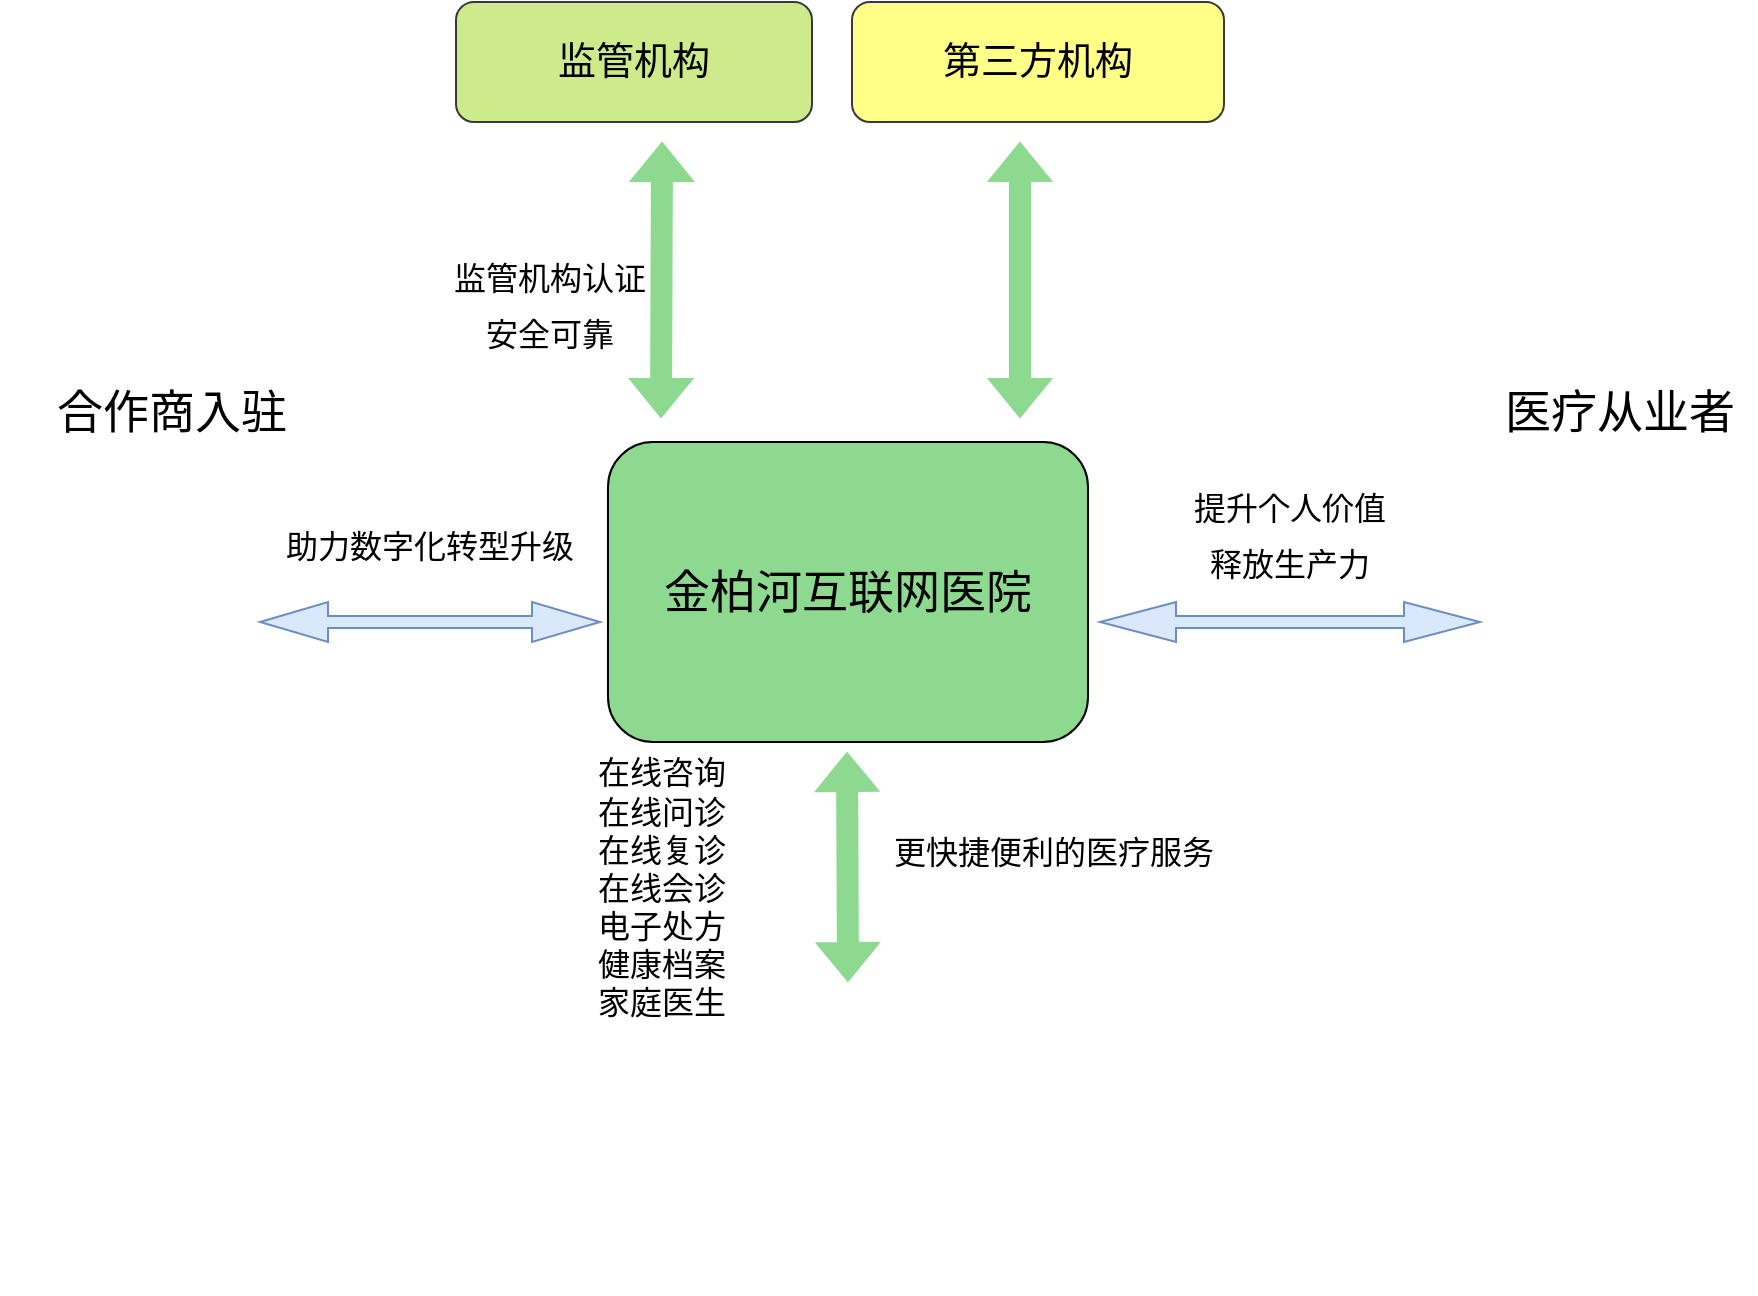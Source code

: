 <mxfile version="20.1.3" type="github">
  <diagram id="897C7ZxnjxDklEcfM_nH" name="第 1 页">
    <mxGraphModel dx="1422" dy="762" grid="1" gridSize="10" guides="1" tooltips="1" connect="1" arrows="1" fold="1" page="1" pageScale="1" pageWidth="827" pageHeight="1169" math="0" shadow="0">
      <root>
        <mxCell id="0" />
        <mxCell id="1" parent="0" />
        <mxCell id="AHRhEWRI0PKgLRRRAJqj-6" value="金柏河互联网医院" style="rounded=1;whiteSpace=wrap;html=1;fontSize=23;fillColor=#8DD990;" vertex="1" parent="1">
          <mxGeometry x="414" y="270" width="240" height="150" as="geometry" />
        </mxCell>
        <mxCell id="AHRhEWRI0PKgLRRRAJqj-8" value="" style="shape=image;html=1;verticalAlign=top;verticalLabelPosition=bottom;labelBackgroundColor=#ffffff;imageAspect=0;aspect=fixed;image=https://cdn3.iconfinder.com/data/icons/clinical-3/96/medicine_1-128.png;fontSize=23;fillColor=#8DD990;" vertex="1" parent="1">
          <mxGeometry x="110" y="281" width="128" height="128" as="geometry" />
        </mxCell>
        <mxCell id="AHRhEWRI0PKgLRRRAJqj-11" value="合作商入驻" style="text;html=1;strokeColor=none;fillColor=none;align=center;verticalAlign=middle;whiteSpace=wrap;rounded=0;fontSize=23;" vertex="1" parent="1">
          <mxGeometry x="132" y="240" width="128" height="30" as="geometry" />
        </mxCell>
        <mxCell id="AHRhEWRI0PKgLRRRAJqj-14" value="&lt;font style=&quot;font-size: 16px;&quot;&gt;助力数字化转型升级&lt;/font&gt;" style="text;html=1;strokeColor=none;fillColor=none;align=center;verticalAlign=middle;whiteSpace=wrap;rounded=0;fontSize=23;" vertex="1" parent="1">
          <mxGeometry x="210" y="300" width="230" height="40" as="geometry" />
        </mxCell>
        <mxCell id="AHRhEWRI0PKgLRRRAJqj-16" value="" style="shape=image;html=1;verticalAlign=top;verticalLabelPosition=bottom;labelBackgroundColor=#ffffff;imageAspect=0;aspect=fixed;image=https://cdn2.iconfinder.com/data/icons/coronavirus-innovicons-color/128/call-doctor-coronavirus-smartphone-128.png;fontSize=16;fillColor=#8DD990;" vertex="1" parent="1">
          <mxGeometry x="860" y="281" width="128" height="128" as="geometry" />
        </mxCell>
        <mxCell id="AHRhEWRI0PKgLRRRAJqj-18" value="&lt;span style=&quot;font-size: 16px;&quot;&gt;提升个人价值&lt;br&gt;&lt;/span&gt;&lt;font style=&quot;font-size: 16px;&quot;&gt;释放生产力&lt;/font&gt;" style="text;html=1;strokeColor=none;fillColor=none;align=center;verticalAlign=middle;whiteSpace=wrap;rounded=0;fontSize=23;" vertex="1" parent="1">
          <mxGeometry x="655" y="290" width="200" height="50" as="geometry" />
        </mxCell>
        <mxCell id="AHRhEWRI0PKgLRRRAJqj-21" value="" style="shape=doubleArrow;whiteSpace=wrap;html=1;fontSize=16;fillColor=#dae8fc;strokeColor=#6c8ebf;" vertex="1" parent="1">
          <mxGeometry x="240" y="350" width="170" height="20" as="geometry" />
        </mxCell>
        <mxCell id="AHRhEWRI0PKgLRRRAJqj-22" value="" style="shape=doubleArrow;whiteSpace=wrap;html=1;fontSize=16;fillColor=#dae8fc;strokeColor=#6c8ebf;" vertex="1" parent="1">
          <mxGeometry x="660" y="350" width="190" height="20" as="geometry" />
        </mxCell>
        <mxCell id="AHRhEWRI0PKgLRRRAJqj-24" value="" style="shape=image;html=1;verticalAlign=top;verticalLabelPosition=bottom;labelBackgroundColor=#ffffff;imageAspect=0;aspect=fixed;image=https://cdn2.iconfinder.com/data/icons/cornavirus-covid-19/64/_bed_rest_sleep_sick_patient_bed_rest-128.png;fontSize=16;fillColor=#8DD990;" vertex="1" parent="1">
          <mxGeometry x="456" y="540" width="156" height="156" as="geometry" />
        </mxCell>
        <mxCell id="AHRhEWRI0PKgLRRRAJqj-26" value="更快捷便利的医疗服务" style="text;html=1;strokeColor=none;fillColor=none;align=center;verticalAlign=middle;whiteSpace=wrap;rounded=0;fontSize=16;" vertex="1" parent="1">
          <mxGeometry x="552" y="460" width="170" height="30" as="geometry" />
        </mxCell>
        <mxCell id="AHRhEWRI0PKgLRRRAJqj-27" value="在线咨询&lt;br&gt;在线问诊&lt;br&gt;在线复诊&lt;br&gt;在线会诊&lt;br&gt;电子处方&lt;br&gt;健康档案&lt;br&gt;家庭医生" style="text;html=1;strokeColor=none;fillColor=none;align=center;verticalAlign=middle;whiteSpace=wrap;rounded=0;fontSize=16;" vertex="1" parent="1">
          <mxGeometry x="366" y="420" width="150" height="145" as="geometry" />
        </mxCell>
        <mxCell id="AHRhEWRI0PKgLRRRAJqj-28" value="医疗从业者" style="text;html=1;strokeColor=none;fillColor=none;align=center;verticalAlign=middle;whiteSpace=wrap;rounded=0;fontSize=23;" vertex="1" parent="1">
          <mxGeometry x="860" y="240" width="120" height="30" as="geometry" />
        </mxCell>
        <mxCell id="AHRhEWRI0PKgLRRRAJqj-29" value="&lt;font style=&quot;font-size: 19px;&quot;&gt;第三方机构&lt;/font&gt;" style="rounded=1;whiteSpace=wrap;html=1;fontSize=16;fillColor=#ffff88;strokeColor=#36393d;" vertex="1" parent="1">
          <mxGeometry x="536" y="50" width="186" height="60" as="geometry" />
        </mxCell>
        <mxCell id="AHRhEWRI0PKgLRRRAJqj-34" value="" style="shape=flexArrow;endArrow=classic;startArrow=classic;html=1;rounded=0;fontSize=19;strokeColor=#8DD990;fillColor=#8DD990;" edge="1" parent="1">
          <mxGeometry width="100" height="100" relative="1" as="geometry">
            <mxPoint x="440.5" y="258" as="sourcePoint" />
            <mxPoint x="441" y="120" as="targetPoint" />
          </mxGeometry>
        </mxCell>
        <mxCell id="AHRhEWRI0PKgLRRRAJqj-35" value="" style="shape=flexArrow;endArrow=classic;startArrow=classic;html=1;rounded=0;fontSize=19;fillColor=#8DD990;strokeColor=#8DD990;" edge="1" parent="1">
          <mxGeometry width="100" height="100" relative="1" as="geometry">
            <mxPoint x="620" y="258" as="sourcePoint" />
            <mxPoint x="620" y="120" as="targetPoint" />
          </mxGeometry>
        </mxCell>
        <mxCell id="AHRhEWRI0PKgLRRRAJqj-36" value="&lt;span style=&quot;font-size: 16px;&quot;&gt;监管机构认证&lt;br&gt;安全可靠&lt;br&gt;&lt;/span&gt;" style="text;html=1;strokeColor=none;fillColor=none;align=center;verticalAlign=middle;whiteSpace=wrap;rounded=0;fontSize=23;" vertex="1" parent="1">
          <mxGeometry x="270" y="180" width="230" height="40" as="geometry" />
        </mxCell>
        <mxCell id="AHRhEWRI0PKgLRRRAJqj-37" value="" style="shape=flexArrow;endArrow=classic;startArrow=classic;html=1;rounded=0;fontSize=19;strokeColor=#8DD990;fillColor=#8DD990;exitX=0.5;exitY=0;exitDx=0;exitDy=0;" edge="1" parent="1" source="AHRhEWRI0PKgLRRRAJqj-24">
          <mxGeometry width="100" height="100" relative="1" as="geometry">
            <mxPoint x="533.5" y="525" as="sourcePoint" />
            <mxPoint x="533.5" y="425" as="targetPoint" />
          </mxGeometry>
        </mxCell>
        <mxCell id="AHRhEWRI0PKgLRRRAJqj-38" value="&lt;span style=&quot;font-size: 19px;&quot;&gt;监管机构&lt;/span&gt;" style="rounded=1;whiteSpace=wrap;html=1;fontSize=16;fillColor=#cdeb8b;strokeColor=#36393d;" vertex="1" parent="1">
          <mxGeometry x="338" y="50" width="178" height="60" as="geometry" />
        </mxCell>
      </root>
    </mxGraphModel>
  </diagram>
</mxfile>
